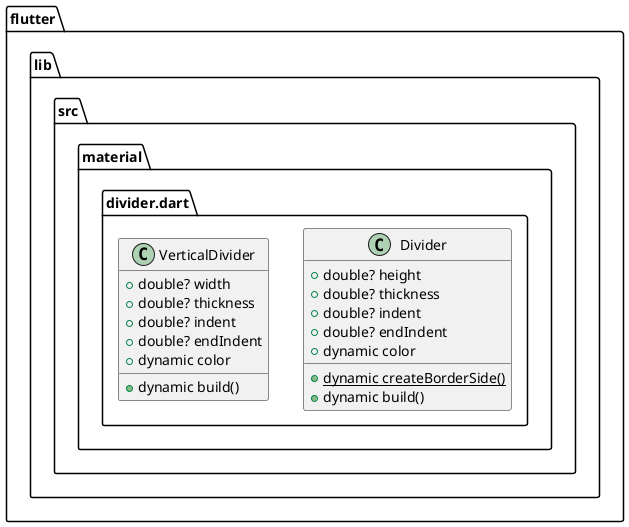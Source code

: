 @startuml
set namespaceSeparator ::

class "flutter::lib::src::material::divider.dart::Divider" {
  +double? height
  +double? thickness
  +double? indent
  +double? endIndent
  +dynamic color
  {static} +dynamic createBorderSide()
  +dynamic build()
}

class "flutter::lib::src::material::divider.dart::VerticalDivider" {
  +double? width
  +double? thickness
  +double? indent
  +double? endIndent
  +dynamic color
  +dynamic build()
}


@enduml